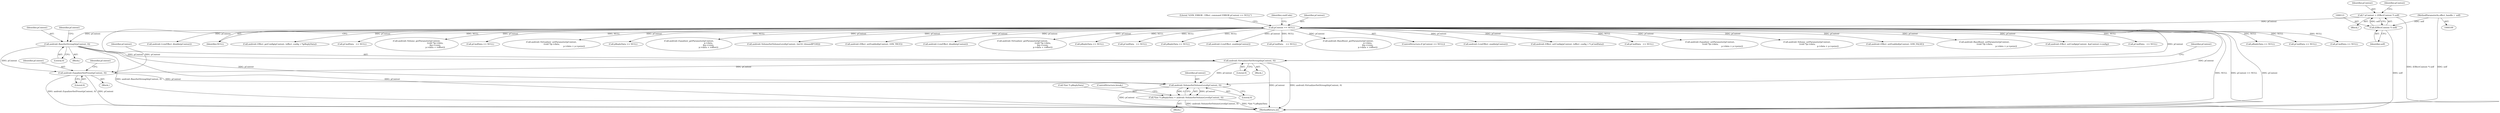 digraph "0_Android_aeea52da00d210587fb3ed895de3d5f2e0264c88_4@pointer" {
"1000212" [label="(Call,android::VirtualizerSetStrength(pContext, 0))"];
"1000202" [label="(Call,android::BassSetStrength(pContext, 0))"];
"1000153" [label="(Call,pContext == NULL)"];
"1000118" [label="(Call,* pContext = (EffectContext *) self)"];
"1000120" [label="(Call,(EffectContext *) self)"];
"1000110" [label="(MethodParameterIn,effect_handle_t  self)"];
"1000222" [label="(Call,android::EqualizerSetPreset(pContext, 0))"];
"1000237" [label="(Call,android::VolumeSetVolumeLevel(pContext, 0))"];
"1000232" [label="(Call,*(int *) pReplyData = android::VolumeSetVolumeLevel(pContext, 0))"];
"1000285" [label="(Call,pReplyData == NULL)"];
"1000327" [label="(Call,pCmdData == NULL)"];
"1001108" [label="(Call,pCmdData == NULL)"];
"1000224" [label="(Literal,0)"];
"1000221" [label="(Block,)"];
"1000122" [label="(Identifier,self)"];
"1000232" [label="(Call,*(int *) pReplyData = android::VolumeSetVolumeLevel(pContext, 0))"];
"1000212" [label="(Call,android::VirtualizerSetStrength(pContext, 0))"];
"1000223" [label="(Identifier,pContext)"];
"1001036" [label="(Call,android::LvmEffect_disable(pContext))"];
"1000222" [label="(Call,android::EqualizerSetPreset(pContext, 0))"];
"1000155" [label="(Identifier,NULL)"];
"1000303" [label="(Call,android::Effect_getConfig(pContext, (effect_config_t *)pReplyData))"];
"1000604" [label="(Call,pCmdData   == NULL)"];
"1000213" [label="(Identifier,pContext)"];
"1000204" [label="(Literal,0)"];
"1000485" [label="(Call,android::Volume_getParameter(pContext,\n                                                          (void *)p->data,\n                                                          &p->vsize,\n                                                          p->data + voffset))"];
"1000695" [label="(Call,pCmdData == NULL)"];
"1000110" [label="(MethodParameterIn,effect_handle_t  self)"];
"1000120" [label="(Call,(EffectContext *) self)"];
"1000119" [label="(Identifier,pContext)"];
"1000118" [label="(Call,* pContext = (EffectContext *) self)"];
"1000672" [label="(Call,android::Virtualizer_setParameter(pContext,\n (void *)p->data,\n                                                                       p->data + p->psize))"];
"1000820" [label="(Call,pReplyData == NULL)"];
"1000214" [label="(Literal,0)"];
"1000203" [label="(Identifier,pContext)"];
"1000460" [label="(Call,android::Equalizer_getParameter(pContext,\n                                                             p->data,\n                                                             &p->vsize,\n                                                             p->data + voffset))"];
"1000211" [label="(Block,)"];
"1000237" [label="(Call,android::VolumeSetVolumeLevel(pContext, 0))"];
"1000153" [label="(Call,pContext == NULL)"];
"1001200" [label="(Call,android::VolumeSetVolumeLevel(pContext, (int16_t)(maxdB*100)))"];
"1000240" [label="(ControlStructure,break;)"];
"1000843" [label="(Call,android::Effect_setEnabled(pContext, LVM_TRUE))"];
"1000950" [label="(Call,android::LvmEffect_disable(pContext))"];
"1000127" [label="(Identifier,pContext)"];
"1000433" [label="(Call,android::Virtualizer_getParameter(pContext,\n                                                               (void *)p->data,\n                                                               &p->vsize,\n                                                               p->data + voffset))"];
"1000168" [label="(Call,pReplyData == NULL)"];
"1000163" [label="(Identifier,cmdCode)"];
"1000882" [label="(Call,pCmdData   == NULL)"];
"1000850" [label="(Call,pReplyData == NULL)"];
"1000202" [label="(Call,android::BassSetStrength(pContext, 0))"];
"1000982" [label="(Call,android::LvmEffect_enable(pContext))"];
"1000228" [label="(Identifier,pContext)"];
"1000244" [label="(Call,pCmdData    == NULL)"];
"1000116" [label="(Block,)"];
"1000233" [label="(Call,*(int *) pReplyData)"];
"1000238" [label="(Identifier,pContext)"];
"1000201" [label="(Block,)"];
"1001260" [label="(MethodReturn,int)"];
"1000154" [label="(Identifier,pContext)"];
"1000408" [label="(Call,android::BassBoost_getParameter(pContext,\n                                                             p->data,\n                                                             &p->vsize,\n                                                             p->data + voffset))"];
"1000152" [label="(ControlStructure,if (pContext == NULL))"];
"1001068" [label="(Call,android::LvmEffect_enable(pContext))"];
"1000231" [label="(Block,)"];
"1000276" [label="(Call,android::Effect_setConfig(pContext, (effect_config_t *) pCmdData))"];
"1000218" [label="(Identifier,pContext)"];
"1000524" [label="(Call,pCmdData   == NULL)"];
"1000736" [label="(Call,android::Equalizer_setParameter(pContext,\n (void *)p->data,\n                                                                     p->data + p->psize))"];
"1000800" [label="(Call,android::Volume_setParameter(pContext,\n (void *)p->data,\n                                                                 p->data + p->psize))"];
"1000873" [label="(Call,android::Effect_setEnabled(pContext, LVM_FALSE))"];
"1000158" [label="(Literal,\"\tLVM_ERROR : Effect_command ERROR pContext == NULL\")"];
"1000208" [label="(Identifier,pContext)"];
"1000581" [label="(Call,android::BassBoost_setParameter(pContext,\n (void *)p->data,\n                                                                    p->data + p->psize))"];
"1000310" [label="(Call,android::Effect_setConfig(pContext, &pContext->config))"];
"1000239" [label="(Literal,0)"];
"1000759" [label="(Call,pCmdData   == NULL)"];
"1000212" -> "1000211"  [label="AST: "];
"1000212" -> "1000214"  [label="CFG: "];
"1000213" -> "1000212"  [label="AST: "];
"1000214" -> "1000212"  [label="AST: "];
"1000218" -> "1000212"  [label="CFG: "];
"1000212" -> "1001260"  [label="DDG: android::VirtualizerSetStrength(pContext, 0)"];
"1000212" -> "1001260"  [label="DDG: pContext"];
"1000202" -> "1000212"  [label="DDG: pContext"];
"1000153" -> "1000212"  [label="DDG: pContext"];
"1000212" -> "1000222"  [label="DDG: pContext"];
"1000212" -> "1000237"  [label="DDG: pContext"];
"1000202" -> "1000201"  [label="AST: "];
"1000202" -> "1000204"  [label="CFG: "];
"1000203" -> "1000202"  [label="AST: "];
"1000204" -> "1000202"  [label="AST: "];
"1000208" -> "1000202"  [label="CFG: "];
"1000202" -> "1001260"  [label="DDG: pContext"];
"1000202" -> "1001260"  [label="DDG: android::BassSetStrength(pContext, 0)"];
"1000153" -> "1000202"  [label="DDG: pContext"];
"1000202" -> "1000222"  [label="DDG: pContext"];
"1000202" -> "1000237"  [label="DDG: pContext"];
"1000153" -> "1000152"  [label="AST: "];
"1000153" -> "1000155"  [label="CFG: "];
"1000154" -> "1000153"  [label="AST: "];
"1000155" -> "1000153"  [label="AST: "];
"1000158" -> "1000153"  [label="CFG: "];
"1000163" -> "1000153"  [label="CFG: "];
"1000153" -> "1001260"  [label="DDG: NULL"];
"1000153" -> "1001260"  [label="DDG: pContext == NULL"];
"1000153" -> "1001260"  [label="DDG: pContext"];
"1000118" -> "1000153"  [label="DDG: pContext"];
"1000153" -> "1000168"  [label="DDG: NULL"];
"1000153" -> "1000222"  [label="DDG: pContext"];
"1000153" -> "1000237"  [label="DDG: pContext"];
"1000153" -> "1000244"  [label="DDG: NULL"];
"1000153" -> "1000276"  [label="DDG: pContext"];
"1000153" -> "1000285"  [label="DDG: NULL"];
"1000153" -> "1000303"  [label="DDG: pContext"];
"1000153" -> "1000310"  [label="DDG: pContext"];
"1000153" -> "1000327"  [label="DDG: NULL"];
"1000153" -> "1000408"  [label="DDG: pContext"];
"1000153" -> "1000433"  [label="DDG: pContext"];
"1000153" -> "1000460"  [label="DDG: pContext"];
"1000153" -> "1000485"  [label="DDG: pContext"];
"1000153" -> "1000524"  [label="DDG: NULL"];
"1000153" -> "1000581"  [label="DDG: pContext"];
"1000153" -> "1000604"  [label="DDG: NULL"];
"1000153" -> "1000672"  [label="DDG: pContext"];
"1000153" -> "1000695"  [label="DDG: NULL"];
"1000153" -> "1000736"  [label="DDG: pContext"];
"1000153" -> "1000759"  [label="DDG: NULL"];
"1000153" -> "1000800"  [label="DDG: pContext"];
"1000153" -> "1000820"  [label="DDG: NULL"];
"1000153" -> "1000843"  [label="DDG: pContext"];
"1000153" -> "1000850"  [label="DDG: NULL"];
"1000153" -> "1000873"  [label="DDG: pContext"];
"1000153" -> "1000882"  [label="DDG: NULL"];
"1000153" -> "1000950"  [label="DDG: pContext"];
"1000153" -> "1000982"  [label="DDG: pContext"];
"1000153" -> "1001036"  [label="DDG: pContext"];
"1000153" -> "1001068"  [label="DDG: pContext"];
"1000153" -> "1001108"  [label="DDG: NULL"];
"1000153" -> "1001200"  [label="DDG: pContext"];
"1000118" -> "1000116"  [label="AST: "];
"1000118" -> "1000120"  [label="CFG: "];
"1000119" -> "1000118"  [label="AST: "];
"1000120" -> "1000118"  [label="AST: "];
"1000127" -> "1000118"  [label="CFG: "];
"1000118" -> "1001260"  [label="DDG: (EffectContext *) self"];
"1000120" -> "1000118"  [label="DDG: self"];
"1000120" -> "1000122"  [label="CFG: "];
"1000121" -> "1000120"  [label="AST: "];
"1000122" -> "1000120"  [label="AST: "];
"1000120" -> "1001260"  [label="DDG: self"];
"1000110" -> "1000120"  [label="DDG: self"];
"1000110" -> "1000109"  [label="AST: "];
"1000110" -> "1001260"  [label="DDG: self"];
"1000222" -> "1000221"  [label="AST: "];
"1000222" -> "1000224"  [label="CFG: "];
"1000223" -> "1000222"  [label="AST: "];
"1000224" -> "1000222"  [label="AST: "];
"1000228" -> "1000222"  [label="CFG: "];
"1000222" -> "1001260"  [label="DDG: pContext"];
"1000222" -> "1001260"  [label="DDG: android::EqualizerSetPreset(pContext, 0)"];
"1000222" -> "1000237"  [label="DDG: pContext"];
"1000237" -> "1000232"  [label="AST: "];
"1000237" -> "1000239"  [label="CFG: "];
"1000238" -> "1000237"  [label="AST: "];
"1000239" -> "1000237"  [label="AST: "];
"1000232" -> "1000237"  [label="CFG: "];
"1000237" -> "1001260"  [label="DDG: pContext"];
"1000237" -> "1000232"  [label="DDG: pContext"];
"1000237" -> "1000232"  [label="DDG: 0"];
"1000232" -> "1000231"  [label="AST: "];
"1000233" -> "1000232"  [label="AST: "];
"1000240" -> "1000232"  [label="CFG: "];
"1000232" -> "1001260"  [label="DDG: android::VolumeSetVolumeLevel(pContext, 0)"];
"1000232" -> "1001260"  [label="DDG: *(int *) pReplyData"];
}
